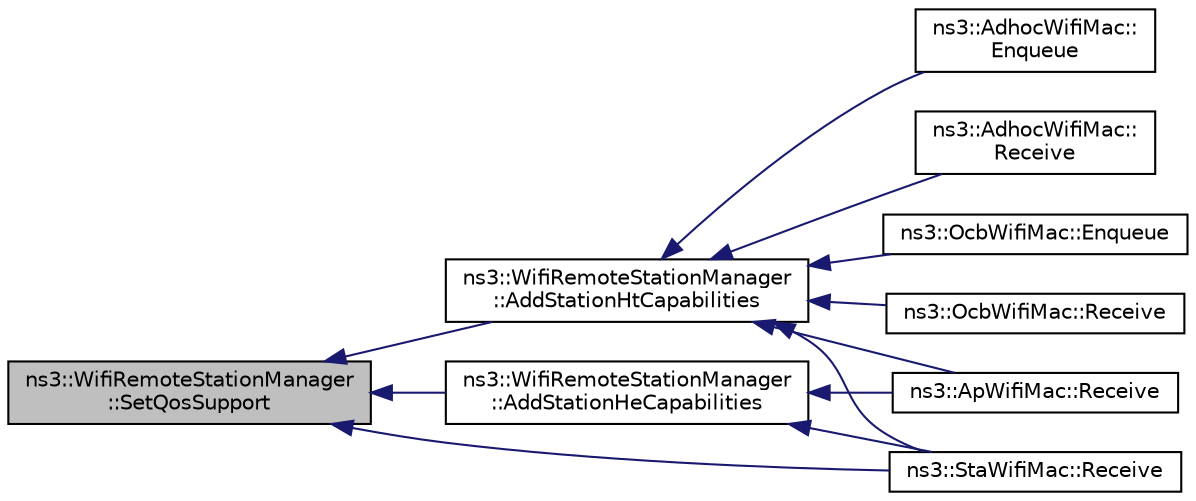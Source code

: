 digraph "ns3::WifiRemoteStationManager::SetQosSupport"
{
  edge [fontname="Helvetica",fontsize="10",labelfontname="Helvetica",labelfontsize="10"];
  node [fontname="Helvetica",fontsize="10",shape=record];
  rankdir="LR";
  Node1 [label="ns3::WifiRemoteStationManager\l::SetQosSupport",height=0.2,width=0.4,color="black", fillcolor="grey75", style="filled", fontcolor="black"];
  Node1 -> Node2 [dir="back",color="midnightblue",fontsize="10",style="solid"];
  Node2 [label="ns3::StaWifiMac::Receive",height=0.2,width=0.4,color="black", fillcolor="white", style="filled",URL="$de/dbf/classns3_1_1StaWifiMac.html#ac11352c9502acc4b612224fc172c28f8"];
  Node1 -> Node3 [dir="back",color="midnightblue",fontsize="10",style="solid"];
  Node3 [label="ns3::WifiRemoteStationManager\l::AddStationHtCapabilities",height=0.2,width=0.4,color="black", fillcolor="white", style="filled",URL="$d6/d65/classns3_1_1WifiRemoteStationManager.html#ae78d843a98a66ff2d8584da8ed189b4d"];
  Node3 -> Node4 [dir="back",color="midnightblue",fontsize="10",style="solid"];
  Node4 [label="ns3::OcbWifiMac::Enqueue",height=0.2,width=0.4,color="black", fillcolor="white", style="filled",URL="$d0/dd1/classns3_1_1OcbWifiMac.html#a0e2d6d1c5841a46d5649a9b31cf9d51c"];
  Node3 -> Node5 [dir="back",color="midnightblue",fontsize="10",style="solid"];
  Node5 [label="ns3::OcbWifiMac::Receive",height=0.2,width=0.4,color="black", fillcolor="white", style="filled",URL="$d0/dd1/classns3_1_1OcbWifiMac.html#ad025b0fd981998bf3c527a9c4a719962"];
  Node3 -> Node6 [dir="back",color="midnightblue",fontsize="10",style="solid"];
  Node6 [label="ns3::AdhocWifiMac::\lEnqueue",height=0.2,width=0.4,color="black", fillcolor="white", style="filled",URL="$da/dec/classns3_1_1AdhocWifiMac.html#a743d39d87f61965d34d41292b0650b87"];
  Node3 -> Node7 [dir="back",color="midnightblue",fontsize="10",style="solid"];
  Node7 [label="ns3::AdhocWifiMac::\lReceive",height=0.2,width=0.4,color="black", fillcolor="white", style="filled",URL="$da/dec/classns3_1_1AdhocWifiMac.html#a5abc017d64f109b0599e9cc123cbfeb8"];
  Node3 -> Node8 [dir="back",color="midnightblue",fontsize="10",style="solid"];
  Node8 [label="ns3::ApWifiMac::Receive",height=0.2,width=0.4,color="black", fillcolor="white", style="filled",URL="$d0/d51/classns3_1_1ApWifiMac.html#ab7e832f29bf91319e3ecdf0de7d5d598"];
  Node3 -> Node2 [dir="back",color="midnightblue",fontsize="10",style="solid"];
  Node1 -> Node9 [dir="back",color="midnightblue",fontsize="10",style="solid"];
  Node9 [label="ns3::WifiRemoteStationManager\l::AddStationHeCapabilities",height=0.2,width=0.4,color="black", fillcolor="white", style="filled",URL="$d6/d65/classns3_1_1WifiRemoteStationManager.html#a948fccf8ed2cb0dcfaa73784ec35db8e"];
  Node9 -> Node8 [dir="back",color="midnightblue",fontsize="10",style="solid"];
  Node9 -> Node2 [dir="back",color="midnightblue",fontsize="10",style="solid"];
}
